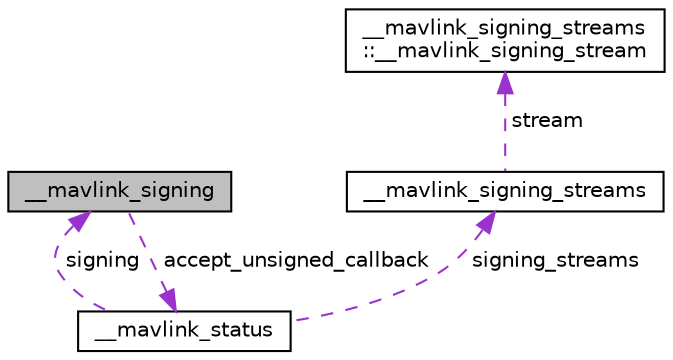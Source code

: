 digraph "__mavlink_signing"
{
  edge [fontname="Helvetica",fontsize="10",labelfontname="Helvetica",labelfontsize="10"];
  node [fontname="Helvetica",fontsize="10",shape=record];
  Node1 [label="__mavlink_signing",height=0.2,width=0.4,color="black", fillcolor="grey75", style="filled", fontcolor="black"];
  Node2 -> Node1 [dir="back",color="darkorchid3",fontsize="10",style="dashed",label=" accept_unsigned_callback" ,fontname="Helvetica"];
  Node2 [label="__mavlink_status",height=0.2,width=0.4,color="black", fillcolor="white", style="filled",URL="$struct____mavlink__status.html"];
  Node1 -> Node2 [dir="back",color="darkorchid3",fontsize="10",style="dashed",label=" signing" ,fontname="Helvetica"];
  Node3 -> Node2 [dir="back",color="darkorchid3",fontsize="10",style="dashed",label=" signing_streams" ,fontname="Helvetica"];
  Node3 [label="__mavlink_signing_streams",height=0.2,width=0.4,color="black", fillcolor="white", style="filled",URL="$struct____mavlink__signing__streams.html"];
  Node4 -> Node3 [dir="back",color="darkorchid3",fontsize="10",style="dashed",label=" stream" ,fontname="Helvetica"];
  Node4 [label="__mavlink_signing_streams\l::__mavlink_signing_stream",height=0.2,width=0.4,color="black", fillcolor="white", style="filled",URL="$struct____mavlink__signing__streams_1_1____mavlink__signing__stream.html"];
}
